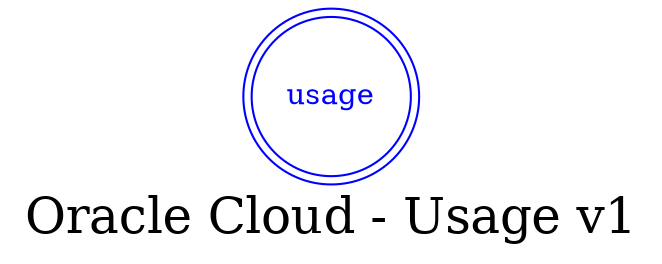 digraph LexiconGraph {
graph[label="Oracle Cloud - Usage v1", fontsize=24]
splines=true
"usage" [color=blue, fontcolor=blue, shape=doublecircle]
}
